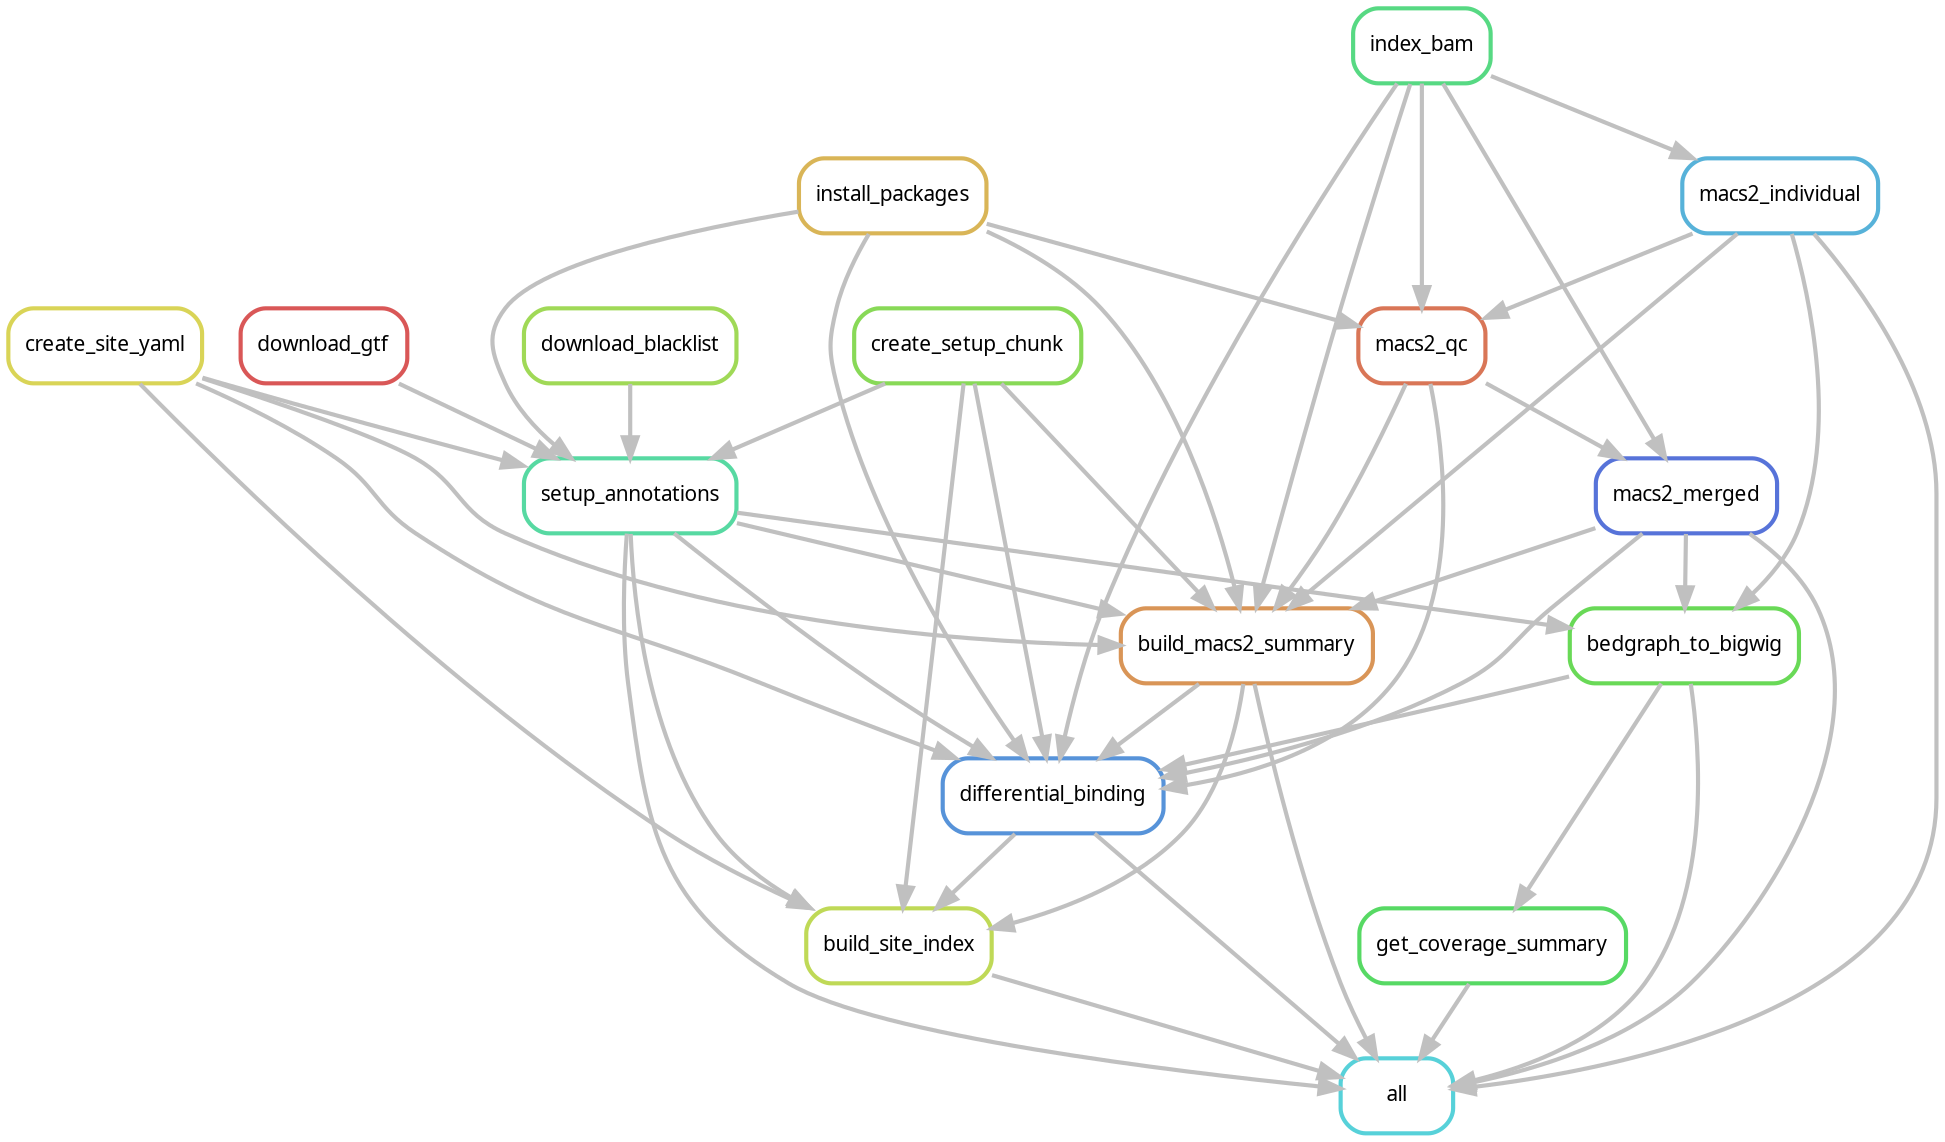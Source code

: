 digraph snakemake_dag {
    graph[bgcolor=white, margin=0];
    node[shape=box, style=rounded, fontname=sans,                 fontsize=10, penwidth=2];
    edge[penwidth=2, color=grey];
	0[label = "all", color = "0.51 0.6 0.85", style="rounded"];
	1[label = "setup_annotations", color = "0.43 0.6 0.85", style="rounded"];
	2[label = "download_blacklist", color = "0.24 0.6 0.85", style="rounded"];
	3[label = "download_gtf", color = "0.00 0.6 0.85", style="rounded"];
	4[label = "install_packages", color = "0.12 0.6 0.85", style="rounded"];
	5[label = "create_setup_chunk", color = "0.27 0.6 0.85", style="rounded"];
	6[label = "create_site_yaml", color = "0.16 0.6 0.85", style="rounded"];
	7[label = "build_macs2_summary", color = "0.08 0.6 0.85", style="rounded"];
	8[label = "index_bam", color = "0.39 0.6 0.85", style="rounded"];
	9[label = "macs2_individual", color = "0.55 0.6 0.85", style="rounded"];
	10[label = "macs2_merged", color = "0.63 0.6 0.85", style="rounded"];
	11[label = "macs2_qc", color = "0.04 0.6 0.85", style="rounded"];
	12[label = "differential_binding", color = "0.59 0.6 0.85", style="rounded"];
	13[label = "bedgraph_to_bigwig", color = "0.31 0.6 0.85", style="rounded"];
	14[label = "build_site_index", color = "0.20 0.6 0.85", style="rounded"];
	15[label = "get_coverage_summary", color = "0.35 0.6 0.85", style="rounded"];
	7 -> 0
	14 -> 0
	13 -> 0
	15 -> 0
	1 -> 0
	9 -> 0
	12 -> 0
	10 -> 0
	3 -> 1
	4 -> 1
	6 -> 1
	2 -> 1
	5 -> 1
	11 -> 7
	4 -> 7
	6 -> 7
	5 -> 7
	8 -> 7
	1 -> 7
	9 -> 7
	10 -> 7
	8 -> 9
	8 -> 10
	11 -> 10
	4 -> 11
	8 -> 11
	9 -> 11
	7 -> 12
	11 -> 12
	4 -> 12
	6 -> 12
	13 -> 12
	5 -> 12
	8 -> 12
	1 -> 12
	10 -> 12
	9 -> 13
	1 -> 13
	10 -> 13
	7 -> 14
	6 -> 14
	5 -> 14
	1 -> 14
	12 -> 14
	13 -> 15
}            
